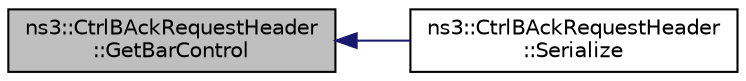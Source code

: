 digraph "ns3::CtrlBAckRequestHeader::GetBarControl"
{
  edge [fontname="Helvetica",fontsize="10",labelfontname="Helvetica",labelfontsize="10"];
  node [fontname="Helvetica",fontsize="10",shape=record];
  rankdir="LR";
  Node1 [label="ns3::CtrlBAckRequestHeader\l::GetBarControl",height=0.2,width=0.4,color="black", fillcolor="grey75", style="filled", fontcolor="black"];
  Node1 -> Node2 [dir="back",color="midnightblue",fontsize="10",style="solid"];
  Node2 [label="ns3::CtrlBAckRequestHeader\l::Serialize",height=0.2,width=0.4,color="black", fillcolor="white", style="filled",URL="$d9/dda/classns3_1_1CtrlBAckRequestHeader.html#aa03875095d9e42809d799ffd2ffdde7d"];
}
